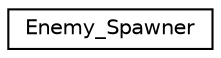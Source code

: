 digraph "Graphical Class Hierarchy"
{
  edge [fontname="Helvetica",fontsize="10",labelfontname="Helvetica",labelfontsize="10"];
  node [fontname="Helvetica",fontsize="10",shape=record];
  rankdir="LR";
  Node0 [label="Enemy_Spawner",height=0.2,width=0.4,color="black", fillcolor="white", style="filled",URL="$classEnemy__Spawner.html"];
}
